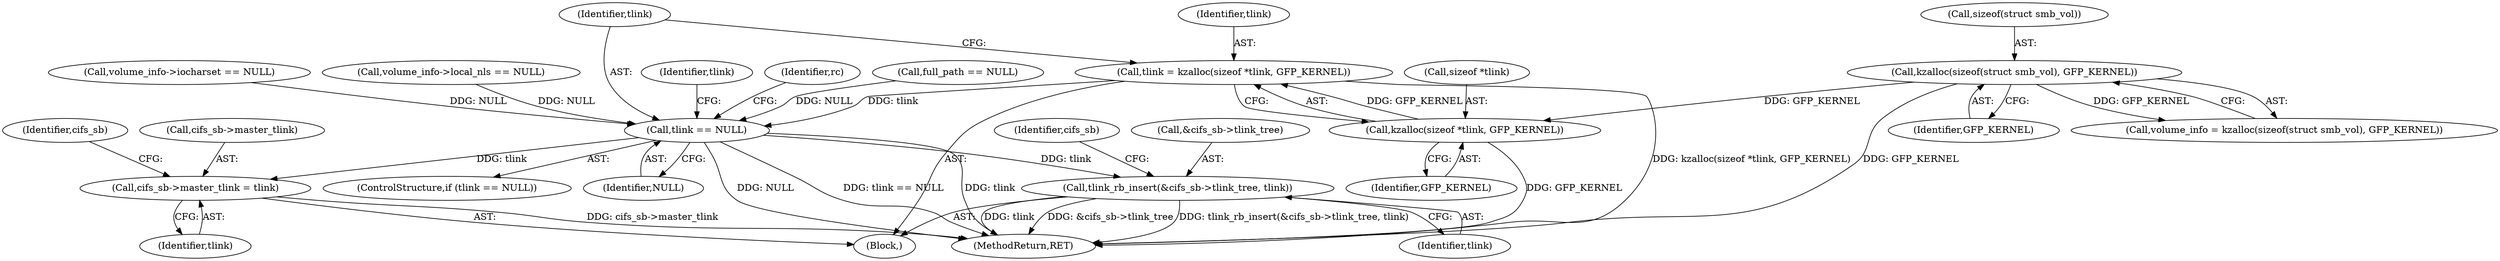 digraph "0_linux_70945643722ffeac779d2529a348f99567fa5c33@pointer" {
"1000662" [label="(Call,tlink = kzalloc(sizeof *tlink, GFP_KERNEL))"];
"1000664" [label="(Call,kzalloc(sizeof *tlink, GFP_KERNEL))"];
"1000178" [label="(Call,kzalloc(sizeof(struct smb_vol), GFP_KERNEL))"];
"1000670" [label="(Call,tlink == NULL)"];
"1000708" [label="(Call,cifs_sb->master_tlink = tlink)"];
"1000718" [label="(Call,tlink_rb_insert(&cifs_sb->tlink_tree, tlink))"];
"1000664" [label="(Call,kzalloc(sizeof *tlink, GFP_KERNEL))"];
"1000670" [label="(Call,tlink == NULL)"];
"1000179" [label="(Call,sizeof(struct smb_vol))"];
"1000723" [label="(Identifier,tlink)"];
"1000237" [label="(Call,volume_info->iocharset == NULL)"];
"1000718" [label="(Call,tlink_rb_insert(&cifs_sb->tlink_tree, tlink))"];
"1000716" [label="(Identifier,cifs_sb)"];
"1000669" [label="(ControlStructure,if (tlink == NULL))"];
"1000672" [label="(Identifier,NULL)"];
"1000712" [label="(Identifier,tlink)"];
"1000176" [label="(Call,volume_info = kzalloc(sizeof(struct smb_vol), GFP_KERNEL))"];
"1000181" [label="(Identifier,GFP_KERNEL)"];
"1000767" [label="(MethodReturn,RET)"];
"1000259" [label="(Call,volume_info->local_nls == NULL)"];
"1000708" [label="(Call,cifs_sb->master_tlink = tlink)"];
"1000665" [label="(Call,sizeof *tlink)"];
"1000719" [label="(Call,&cifs_sb->tlink_tree)"];
"1000727" [label="(Identifier,cifs_sb)"];
"1000662" [label="(Call,tlink = kzalloc(sizeof *tlink, GFP_KERNEL))"];
"1000668" [label="(Identifier,GFP_KERNEL)"];
"1000671" [label="(Identifier,tlink)"];
"1000681" [label="(Identifier,tlink)"];
"1000709" [label="(Call,cifs_sb->master_tlink)"];
"1000178" [label="(Call,kzalloc(sizeof(struct smb_vol), GFP_KERNEL))"];
"1000675" [label="(Identifier,rc)"];
"1000663" [label="(Identifier,tlink)"];
"1000129" [label="(Block,)"];
"1000494" [label="(Call,full_path == NULL)"];
"1000662" -> "1000129"  [label="AST: "];
"1000662" -> "1000664"  [label="CFG: "];
"1000663" -> "1000662"  [label="AST: "];
"1000664" -> "1000662"  [label="AST: "];
"1000671" -> "1000662"  [label="CFG: "];
"1000662" -> "1000767"  [label="DDG: kzalloc(sizeof *tlink, GFP_KERNEL)"];
"1000664" -> "1000662"  [label="DDG: GFP_KERNEL"];
"1000662" -> "1000670"  [label="DDG: tlink"];
"1000664" -> "1000668"  [label="CFG: "];
"1000665" -> "1000664"  [label="AST: "];
"1000668" -> "1000664"  [label="AST: "];
"1000664" -> "1000767"  [label="DDG: GFP_KERNEL"];
"1000178" -> "1000664"  [label="DDG: GFP_KERNEL"];
"1000178" -> "1000176"  [label="AST: "];
"1000178" -> "1000181"  [label="CFG: "];
"1000179" -> "1000178"  [label="AST: "];
"1000181" -> "1000178"  [label="AST: "];
"1000176" -> "1000178"  [label="CFG: "];
"1000178" -> "1000767"  [label="DDG: GFP_KERNEL"];
"1000178" -> "1000176"  [label="DDG: GFP_KERNEL"];
"1000670" -> "1000669"  [label="AST: "];
"1000670" -> "1000672"  [label="CFG: "];
"1000671" -> "1000670"  [label="AST: "];
"1000672" -> "1000670"  [label="AST: "];
"1000675" -> "1000670"  [label="CFG: "];
"1000681" -> "1000670"  [label="CFG: "];
"1000670" -> "1000767"  [label="DDG: NULL"];
"1000670" -> "1000767"  [label="DDG: tlink == NULL"];
"1000670" -> "1000767"  [label="DDG: tlink"];
"1000494" -> "1000670"  [label="DDG: NULL"];
"1000259" -> "1000670"  [label="DDG: NULL"];
"1000237" -> "1000670"  [label="DDG: NULL"];
"1000670" -> "1000708"  [label="DDG: tlink"];
"1000670" -> "1000718"  [label="DDG: tlink"];
"1000708" -> "1000129"  [label="AST: "];
"1000708" -> "1000712"  [label="CFG: "];
"1000709" -> "1000708"  [label="AST: "];
"1000712" -> "1000708"  [label="AST: "];
"1000716" -> "1000708"  [label="CFG: "];
"1000708" -> "1000767"  [label="DDG: cifs_sb->master_tlink"];
"1000718" -> "1000129"  [label="AST: "];
"1000718" -> "1000723"  [label="CFG: "];
"1000719" -> "1000718"  [label="AST: "];
"1000723" -> "1000718"  [label="AST: "];
"1000727" -> "1000718"  [label="CFG: "];
"1000718" -> "1000767"  [label="DDG: &cifs_sb->tlink_tree"];
"1000718" -> "1000767"  [label="DDG: tlink_rb_insert(&cifs_sb->tlink_tree, tlink)"];
"1000718" -> "1000767"  [label="DDG: tlink"];
}

